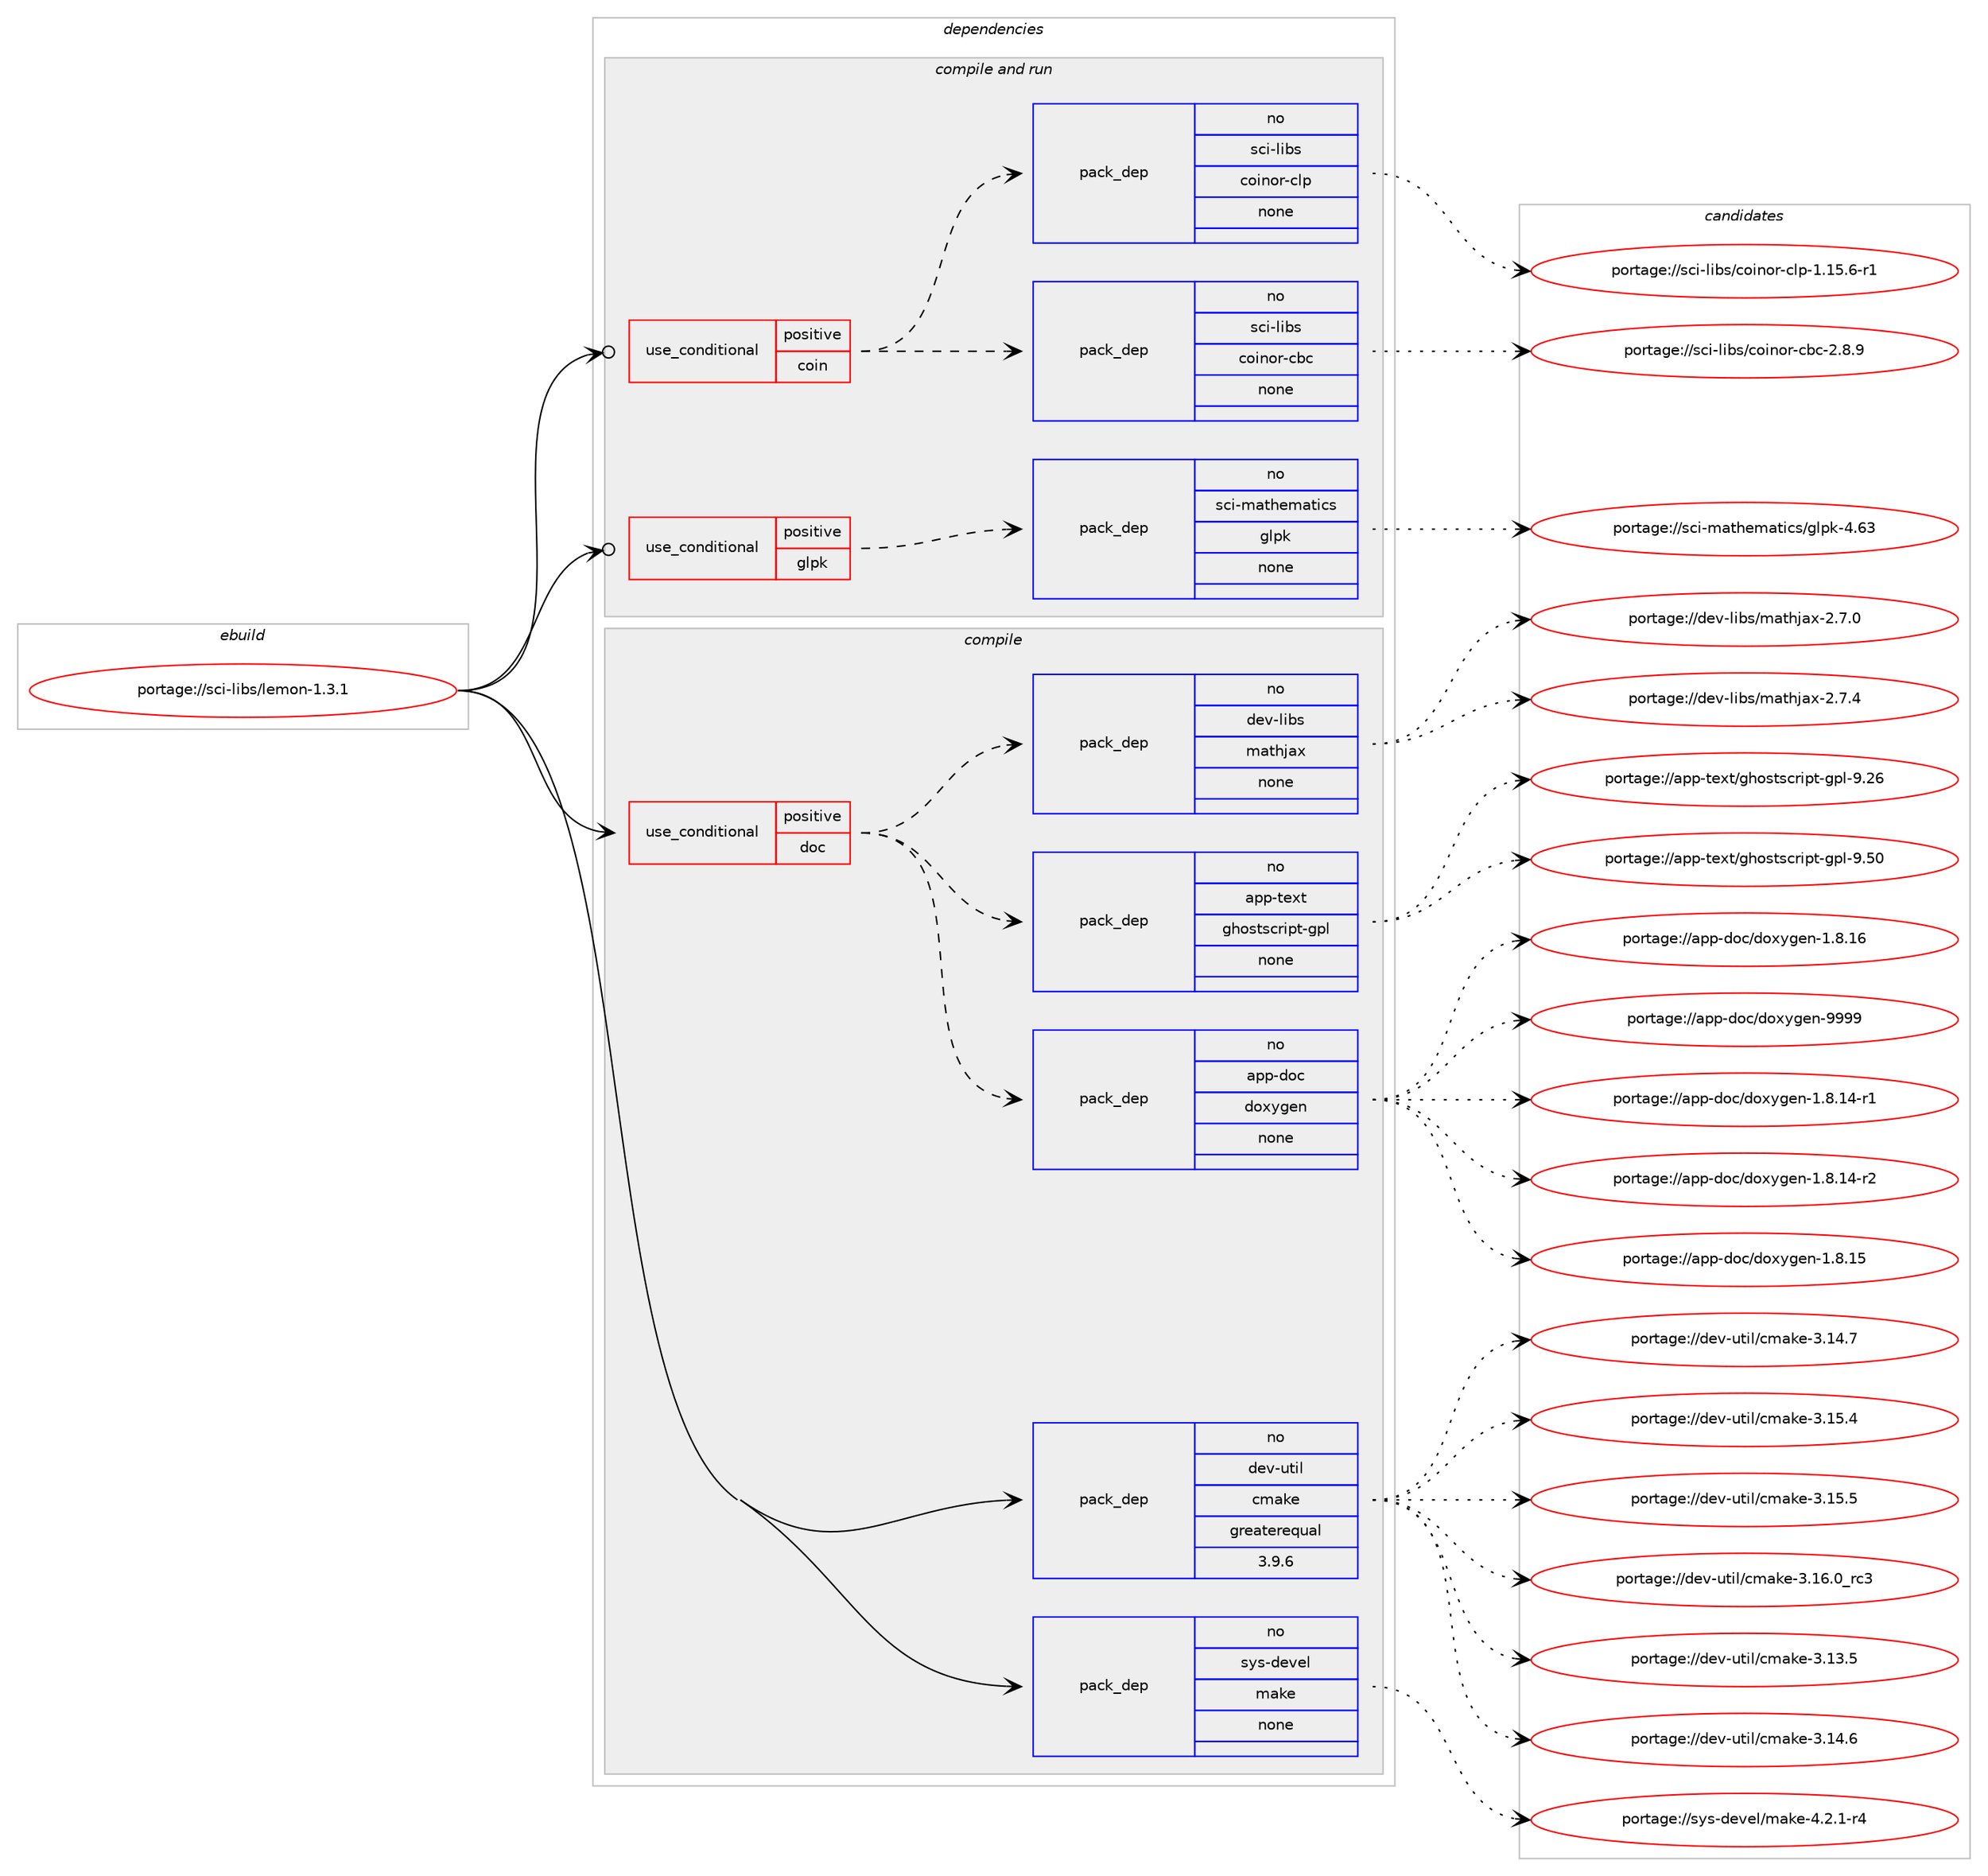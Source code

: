 digraph prolog {

# *************
# Graph options
# *************

newrank=true;
concentrate=true;
compound=true;
graph [rankdir=LR,fontname=Helvetica,fontsize=10,ranksep=1.5];#, ranksep=2.5, nodesep=0.2];
edge  [arrowhead=vee];
node  [fontname=Helvetica,fontsize=10];

# **********
# The ebuild
# **********

subgraph cluster_leftcol {
color=gray;
rank=same;
label=<<i>ebuild</i>>;
id [label="portage://sci-libs/lemon-1.3.1", color=red, width=4, href="../sci-libs/lemon-1.3.1.svg"];
}

# ****************
# The dependencies
# ****************

subgraph cluster_midcol {
color=gray;
label=<<i>dependencies</i>>;
subgraph cluster_compile {
fillcolor="#eeeeee";
style=filled;
label=<<i>compile</i>>;
subgraph cond96772 {
dependency390806 [label=<<TABLE BORDER="0" CELLBORDER="1" CELLSPACING="0" CELLPADDING="4"><TR><TD ROWSPAN="3" CELLPADDING="10">use_conditional</TD></TR><TR><TD>positive</TD></TR><TR><TD>doc</TD></TR></TABLE>>, shape=none, color=red];
subgraph pack287398 {
dependency390807 [label=<<TABLE BORDER="0" CELLBORDER="1" CELLSPACING="0" CELLPADDING="4" WIDTH="220"><TR><TD ROWSPAN="6" CELLPADDING="30">pack_dep</TD></TR><TR><TD WIDTH="110">no</TD></TR><TR><TD>app-doc</TD></TR><TR><TD>doxygen</TD></TR><TR><TD>none</TD></TR><TR><TD></TD></TR></TABLE>>, shape=none, color=blue];
}
dependency390806:e -> dependency390807:w [weight=20,style="dashed",arrowhead="vee"];
subgraph pack287399 {
dependency390808 [label=<<TABLE BORDER="0" CELLBORDER="1" CELLSPACING="0" CELLPADDING="4" WIDTH="220"><TR><TD ROWSPAN="6" CELLPADDING="30">pack_dep</TD></TR><TR><TD WIDTH="110">no</TD></TR><TR><TD>app-text</TD></TR><TR><TD>ghostscript-gpl</TD></TR><TR><TD>none</TD></TR><TR><TD></TD></TR></TABLE>>, shape=none, color=blue];
}
dependency390806:e -> dependency390808:w [weight=20,style="dashed",arrowhead="vee"];
subgraph pack287400 {
dependency390809 [label=<<TABLE BORDER="0" CELLBORDER="1" CELLSPACING="0" CELLPADDING="4" WIDTH="220"><TR><TD ROWSPAN="6" CELLPADDING="30">pack_dep</TD></TR><TR><TD WIDTH="110">no</TD></TR><TR><TD>dev-libs</TD></TR><TR><TD>mathjax</TD></TR><TR><TD>none</TD></TR><TR><TD></TD></TR></TABLE>>, shape=none, color=blue];
}
dependency390806:e -> dependency390809:w [weight=20,style="dashed",arrowhead="vee"];
}
id:e -> dependency390806:w [weight=20,style="solid",arrowhead="vee"];
subgraph pack287401 {
dependency390810 [label=<<TABLE BORDER="0" CELLBORDER="1" CELLSPACING="0" CELLPADDING="4" WIDTH="220"><TR><TD ROWSPAN="6" CELLPADDING="30">pack_dep</TD></TR><TR><TD WIDTH="110">no</TD></TR><TR><TD>dev-util</TD></TR><TR><TD>cmake</TD></TR><TR><TD>greaterequal</TD></TR><TR><TD>3.9.6</TD></TR></TABLE>>, shape=none, color=blue];
}
id:e -> dependency390810:w [weight=20,style="solid",arrowhead="vee"];
subgraph pack287402 {
dependency390811 [label=<<TABLE BORDER="0" CELLBORDER="1" CELLSPACING="0" CELLPADDING="4" WIDTH="220"><TR><TD ROWSPAN="6" CELLPADDING="30">pack_dep</TD></TR><TR><TD WIDTH="110">no</TD></TR><TR><TD>sys-devel</TD></TR><TR><TD>make</TD></TR><TR><TD>none</TD></TR><TR><TD></TD></TR></TABLE>>, shape=none, color=blue];
}
id:e -> dependency390811:w [weight=20,style="solid",arrowhead="vee"];
}
subgraph cluster_compileandrun {
fillcolor="#eeeeee";
style=filled;
label=<<i>compile and run</i>>;
subgraph cond96773 {
dependency390812 [label=<<TABLE BORDER="0" CELLBORDER="1" CELLSPACING="0" CELLPADDING="4"><TR><TD ROWSPAN="3" CELLPADDING="10">use_conditional</TD></TR><TR><TD>positive</TD></TR><TR><TD>coin</TD></TR></TABLE>>, shape=none, color=red];
subgraph pack287403 {
dependency390813 [label=<<TABLE BORDER="0" CELLBORDER="1" CELLSPACING="0" CELLPADDING="4" WIDTH="220"><TR><TD ROWSPAN="6" CELLPADDING="30">pack_dep</TD></TR><TR><TD WIDTH="110">no</TD></TR><TR><TD>sci-libs</TD></TR><TR><TD>coinor-cbc</TD></TR><TR><TD>none</TD></TR><TR><TD></TD></TR></TABLE>>, shape=none, color=blue];
}
dependency390812:e -> dependency390813:w [weight=20,style="dashed",arrowhead="vee"];
subgraph pack287404 {
dependency390814 [label=<<TABLE BORDER="0" CELLBORDER="1" CELLSPACING="0" CELLPADDING="4" WIDTH="220"><TR><TD ROWSPAN="6" CELLPADDING="30">pack_dep</TD></TR><TR><TD WIDTH="110">no</TD></TR><TR><TD>sci-libs</TD></TR><TR><TD>coinor-clp</TD></TR><TR><TD>none</TD></TR><TR><TD></TD></TR></TABLE>>, shape=none, color=blue];
}
dependency390812:e -> dependency390814:w [weight=20,style="dashed",arrowhead="vee"];
}
id:e -> dependency390812:w [weight=20,style="solid",arrowhead="odotvee"];
subgraph cond96774 {
dependency390815 [label=<<TABLE BORDER="0" CELLBORDER="1" CELLSPACING="0" CELLPADDING="4"><TR><TD ROWSPAN="3" CELLPADDING="10">use_conditional</TD></TR><TR><TD>positive</TD></TR><TR><TD>glpk</TD></TR></TABLE>>, shape=none, color=red];
subgraph pack287405 {
dependency390816 [label=<<TABLE BORDER="0" CELLBORDER="1" CELLSPACING="0" CELLPADDING="4" WIDTH="220"><TR><TD ROWSPAN="6" CELLPADDING="30">pack_dep</TD></TR><TR><TD WIDTH="110">no</TD></TR><TR><TD>sci-mathematics</TD></TR><TR><TD>glpk</TD></TR><TR><TD>none</TD></TR><TR><TD></TD></TR></TABLE>>, shape=none, color=blue];
}
dependency390815:e -> dependency390816:w [weight=20,style="dashed",arrowhead="vee"];
}
id:e -> dependency390815:w [weight=20,style="solid",arrowhead="odotvee"];
}
subgraph cluster_run {
fillcolor="#eeeeee";
style=filled;
label=<<i>run</i>>;
}
}

# **************
# The candidates
# **************

subgraph cluster_choices {
rank=same;
color=gray;
label=<<i>candidates</i>>;

subgraph choice287398 {
color=black;
nodesep=1;
choiceportage97112112451001119947100111120121103101110454946564649524511449 [label="portage://app-doc/doxygen-1.8.14-r1", color=red, width=4,href="../app-doc/doxygen-1.8.14-r1.svg"];
choiceportage97112112451001119947100111120121103101110454946564649524511450 [label="portage://app-doc/doxygen-1.8.14-r2", color=red, width=4,href="../app-doc/doxygen-1.8.14-r2.svg"];
choiceportage9711211245100111994710011112012110310111045494656464953 [label="portage://app-doc/doxygen-1.8.15", color=red, width=4,href="../app-doc/doxygen-1.8.15.svg"];
choiceportage9711211245100111994710011112012110310111045494656464954 [label="portage://app-doc/doxygen-1.8.16", color=red, width=4,href="../app-doc/doxygen-1.8.16.svg"];
choiceportage971121124510011199471001111201211031011104557575757 [label="portage://app-doc/doxygen-9999", color=red, width=4,href="../app-doc/doxygen-9999.svg"];
dependency390807:e -> choiceportage97112112451001119947100111120121103101110454946564649524511449:w [style=dotted,weight="100"];
dependency390807:e -> choiceportage97112112451001119947100111120121103101110454946564649524511450:w [style=dotted,weight="100"];
dependency390807:e -> choiceportage9711211245100111994710011112012110310111045494656464953:w [style=dotted,weight="100"];
dependency390807:e -> choiceportage9711211245100111994710011112012110310111045494656464954:w [style=dotted,weight="100"];
dependency390807:e -> choiceportage971121124510011199471001111201211031011104557575757:w [style=dotted,weight="100"];
}
subgraph choice287399 {
color=black;
nodesep=1;
choiceportage97112112451161011201164710310411111511611599114105112116451031121084557465054 [label="portage://app-text/ghostscript-gpl-9.26", color=red, width=4,href="../app-text/ghostscript-gpl-9.26.svg"];
choiceportage97112112451161011201164710310411111511611599114105112116451031121084557465348 [label="portage://app-text/ghostscript-gpl-9.50", color=red, width=4,href="../app-text/ghostscript-gpl-9.50.svg"];
dependency390808:e -> choiceportage97112112451161011201164710310411111511611599114105112116451031121084557465054:w [style=dotted,weight="100"];
dependency390808:e -> choiceportage97112112451161011201164710310411111511611599114105112116451031121084557465348:w [style=dotted,weight="100"];
}
subgraph choice287400 {
color=black;
nodesep=1;
choiceportage1001011184510810598115471099711610410697120455046554648 [label="portage://dev-libs/mathjax-2.7.0", color=red, width=4,href="../dev-libs/mathjax-2.7.0.svg"];
choiceportage1001011184510810598115471099711610410697120455046554652 [label="portage://dev-libs/mathjax-2.7.4", color=red, width=4,href="../dev-libs/mathjax-2.7.4.svg"];
dependency390809:e -> choiceportage1001011184510810598115471099711610410697120455046554648:w [style=dotted,weight="100"];
dependency390809:e -> choiceportage1001011184510810598115471099711610410697120455046554652:w [style=dotted,weight="100"];
}
subgraph choice287401 {
color=black;
nodesep=1;
choiceportage1001011184511711610510847991099710710145514649514653 [label="portage://dev-util/cmake-3.13.5", color=red, width=4,href="../dev-util/cmake-3.13.5.svg"];
choiceportage1001011184511711610510847991099710710145514649524654 [label="portage://dev-util/cmake-3.14.6", color=red, width=4,href="../dev-util/cmake-3.14.6.svg"];
choiceportage1001011184511711610510847991099710710145514649524655 [label="portage://dev-util/cmake-3.14.7", color=red, width=4,href="../dev-util/cmake-3.14.7.svg"];
choiceportage1001011184511711610510847991099710710145514649534652 [label="portage://dev-util/cmake-3.15.4", color=red, width=4,href="../dev-util/cmake-3.15.4.svg"];
choiceportage1001011184511711610510847991099710710145514649534653 [label="portage://dev-util/cmake-3.15.5", color=red, width=4,href="../dev-util/cmake-3.15.5.svg"];
choiceportage1001011184511711610510847991099710710145514649544648951149951 [label="portage://dev-util/cmake-3.16.0_rc3", color=red, width=4,href="../dev-util/cmake-3.16.0_rc3.svg"];
dependency390810:e -> choiceportage1001011184511711610510847991099710710145514649514653:w [style=dotted,weight="100"];
dependency390810:e -> choiceportage1001011184511711610510847991099710710145514649524654:w [style=dotted,weight="100"];
dependency390810:e -> choiceportage1001011184511711610510847991099710710145514649524655:w [style=dotted,weight="100"];
dependency390810:e -> choiceportage1001011184511711610510847991099710710145514649534652:w [style=dotted,weight="100"];
dependency390810:e -> choiceportage1001011184511711610510847991099710710145514649534653:w [style=dotted,weight="100"];
dependency390810:e -> choiceportage1001011184511711610510847991099710710145514649544648951149951:w [style=dotted,weight="100"];
}
subgraph choice287402 {
color=black;
nodesep=1;
choiceportage1151211154510010111810110847109971071014552465046494511452 [label="portage://sys-devel/make-4.2.1-r4", color=red, width=4,href="../sys-devel/make-4.2.1-r4.svg"];
dependency390811:e -> choiceportage1151211154510010111810110847109971071014552465046494511452:w [style=dotted,weight="100"];
}
subgraph choice287403 {
color=black;
nodesep=1;
choiceportage115991054510810598115479911110511011111445999899455046564657 [label="portage://sci-libs/coinor-cbc-2.8.9", color=red, width=4,href="../sci-libs/coinor-cbc-2.8.9.svg"];
dependency390813:e -> choiceportage115991054510810598115479911110511011111445999899455046564657:w [style=dotted,weight="100"];
}
subgraph choice287404 {
color=black;
nodesep=1;
choiceportage11599105451081059811547991111051101111144599108112454946495346544511449 [label="portage://sci-libs/coinor-clp-1.15.6-r1", color=red, width=4,href="../sci-libs/coinor-clp-1.15.6-r1.svg"];
dependency390814:e -> choiceportage11599105451081059811547991111051101111144599108112454946495346544511449:w [style=dotted,weight="100"];
}
subgraph choice287405 {
color=black;
nodesep=1;
choiceportage1159910545109971161041011099711610599115471031081121074552465451 [label="portage://sci-mathematics/glpk-4.63", color=red, width=4,href="../sci-mathematics/glpk-4.63.svg"];
dependency390816:e -> choiceportage1159910545109971161041011099711610599115471031081121074552465451:w [style=dotted,weight="100"];
}
}

}
